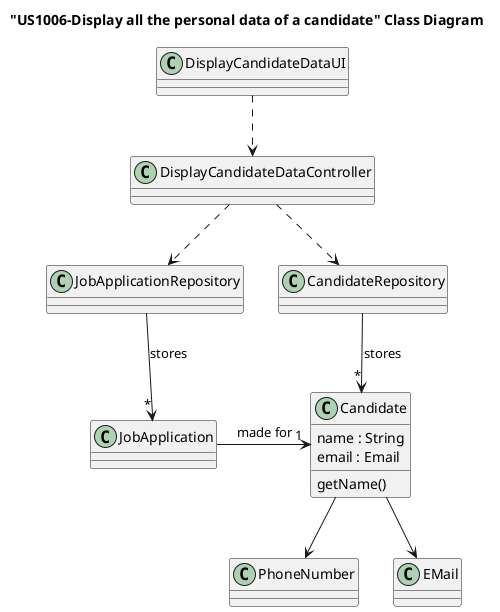 @startuml

title "US1006-Display all the personal data of a candidate" Class Diagram

class PhoneNumber{
}

class Candidate{
name : String
email : Email

getName()
}

class EMail{
}

class JobApplication{

}


class DisplayCandidateDataUI{}

class DisplayCandidateDataController{}

class CandidateRepository{}
class JobApplicationRepository{}


Candidate --> EMail
Candidate --> PhoneNumber

DisplayCandidateDataUI ..> DisplayCandidateDataController

DisplayCandidateDataController ..> CandidateRepository
DisplayCandidateDataController ..> JobApplicationRepository

CandidateRepository --> "*" Candidate :stores
JobApplicationRepository --> "*" JobApplication :stores
JobApplication -> "1" Candidate : made for
@enduml